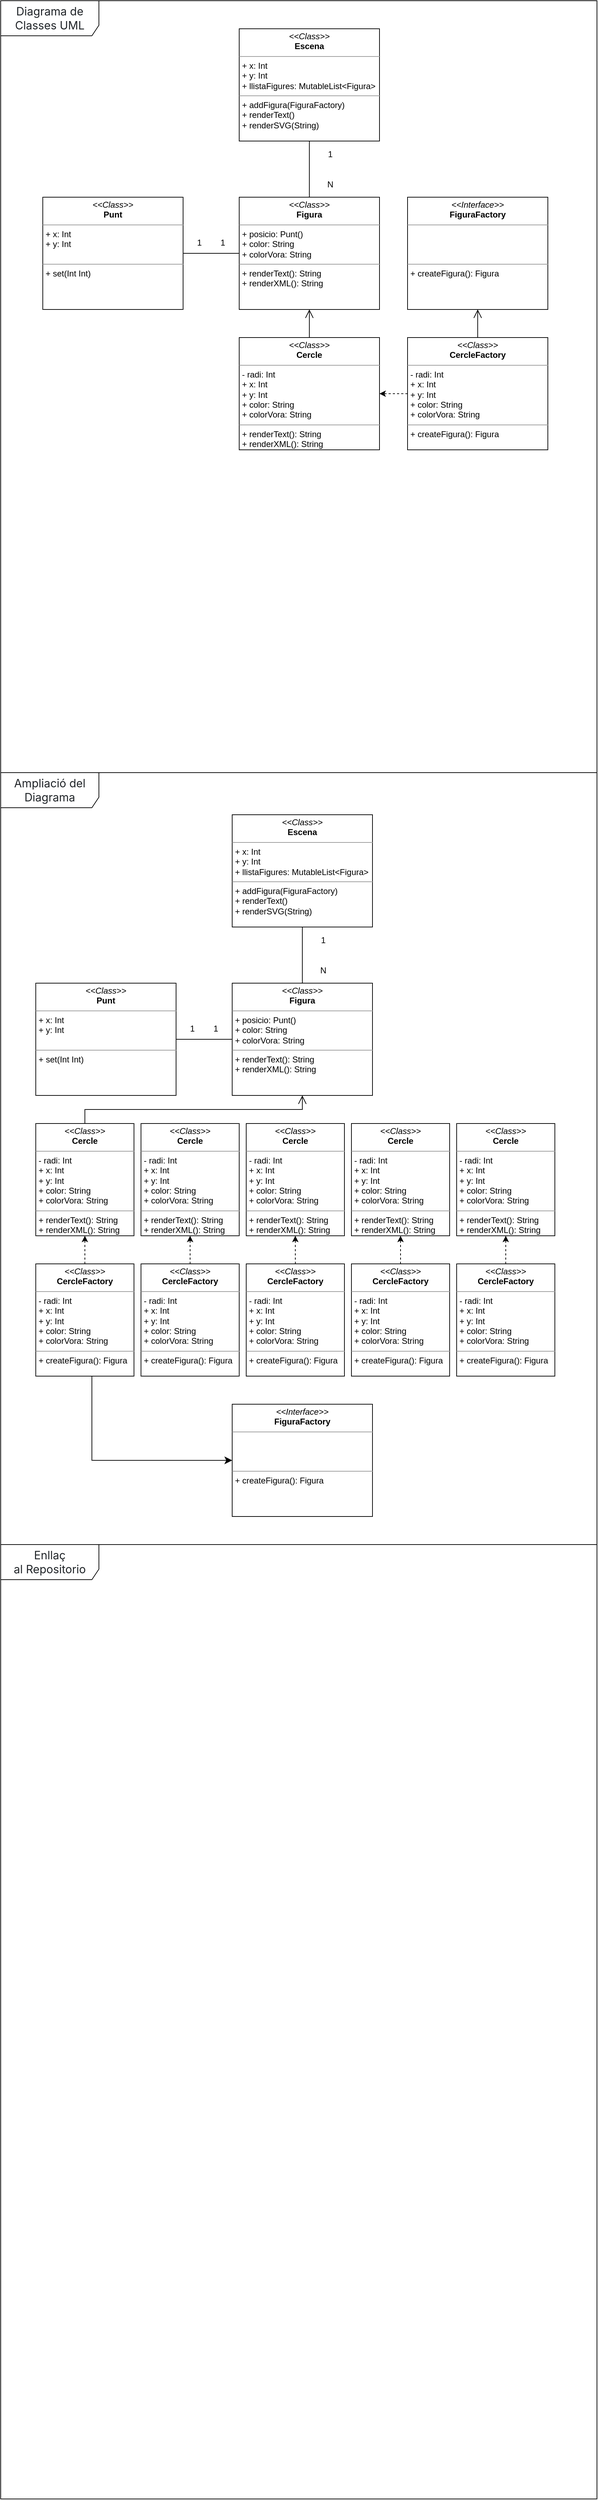 <mxfile version="24.7.17">
  <diagram name="Page-1" id="c4acf3e9-155e-7222-9cf6-157b1a14988f">
    <mxGraphModel dx="1069" dy="1134" grid="1" gridSize="10" guides="0" tooltips="1" connect="1" arrows="1" fold="1" page="1" pageScale="1" pageWidth="850" pageHeight="1100" background="none" math="0" shadow="0">
      <root>
        <mxCell id="0" />
        <mxCell id="1" parent="0" />
        <mxCell id="17acba5748e5396b-1" value="&lt;span style=&quot;font-size: 16px; box-sizing: border-box; caret-color: rgb(33, 37, 41); color: rgb(33, 37, 41); font-family: -apple-system, BlinkMacSystemFont, &amp;quot;Segoe UI&amp;quot;, Roboto, &amp;quot;Helvetica Neue&amp;quot;, Arial, &amp;quot;Noto Sans&amp;quot;, &amp;quot;Liberation Sans&amp;quot;, sans-serif, &amp;quot;Apple Color Emoji&amp;quot;, &amp;quot;Segoe UI Emoji&amp;quot;, &amp;quot;Segoe UI Symbol&amp;quot;, &amp;quot;Noto Color Emoji&amp;quot;; text-align: left;&quot; id=&quot;yui_3_18_1_1_1728143311629_353&quot;&gt;Diagrama de Classes UML&lt;/span&gt;" style="shape=umlFrame;whiteSpace=wrap;html=1;rounded=0;shadow=0;comic=0;labelBackgroundColor=none;strokeWidth=1;fontFamily=Verdana;fontSize=10;align=center;width=140;height=50;" parent="1" vertex="1">
          <mxGeometry width="850" height="1100" as="geometry" />
        </mxCell>
        <mxCell id="5d2195bd80daf111-12" value="&lt;p style=&quot;margin:0px;margin-top:4px;text-align:center;&quot;&gt;&lt;i&gt;&amp;lt;&amp;lt;Class&amp;gt;&amp;gt;&lt;/i&gt;&lt;br&gt;&lt;b&gt;CercleFactory&lt;/b&gt;&lt;/p&gt;&lt;hr size=&quot;1&quot;&gt;&lt;p style=&quot;margin:0px;margin-left:4px;&quot;&gt;- radi: Int&lt;br&gt;+ x: Int&lt;/p&gt;&lt;p style=&quot;margin:0px;margin-left:4px;&quot;&gt;+ y: Int&lt;/p&gt;&lt;p style=&quot;margin:0px;margin-left:4px;&quot;&gt;+ color: String&lt;/p&gt;&lt;p style=&quot;margin:0px;margin-left:4px;&quot;&gt;+ colorVora: String&lt;/p&gt;&lt;hr size=&quot;1&quot;&gt;&lt;p style=&quot;margin:0px;margin-left:4px;&quot;&gt;+ createFigura(): Figura&lt;br&gt;&lt;br&gt;&lt;/p&gt;" style="verticalAlign=top;align=left;overflow=fill;fontSize=12;fontFamily=Helvetica;html=1;rounded=0;shadow=0;comic=0;labelBackgroundColor=none;strokeWidth=1" parent="1" vertex="1">
          <mxGeometry x="580" y="480" width="200" height="160" as="geometry" />
        </mxCell>
        <mxCell id="5d2195bd80daf111-20" value="&lt;p style=&quot;margin:0px;margin-top:4px;text-align:center;&quot;&gt;&lt;i&gt;&amp;lt;&amp;lt;Interface&amp;gt;&amp;gt;&lt;/i&gt;&lt;br&gt;&lt;b&gt;FiguraFactory&lt;/b&gt;&lt;/p&gt;&lt;hr size=&quot;1&quot;&gt;&lt;p style=&quot;margin:0px;margin-left:4px;&quot;&gt;&lt;br&gt;&lt;/p&gt;&lt;p style=&quot;margin:0px;margin-left:4px;&quot;&gt;&lt;br&gt;&lt;/p&gt;&lt;p style=&quot;margin:0px;margin-left:4px;&quot;&gt;&lt;br&gt;&lt;/p&gt;&lt;hr size=&quot;1&quot;&gt;&lt;p style=&quot;margin:0px;margin-left:4px;&quot;&gt;+ createFigura(): Figura&lt;br&gt;&lt;/p&gt;" style="verticalAlign=top;align=left;overflow=fill;fontSize=12;fontFamily=Helvetica;html=1;rounded=0;shadow=0;comic=0;labelBackgroundColor=none;strokeWidth=1" parent="1" vertex="1">
          <mxGeometry x="580" y="280" width="200" height="160" as="geometry" />
        </mxCell>
        <mxCell id="bLPB9Oaj4z80NYOB8CVM-1" value="&lt;p style=&quot;margin:0px;margin-top:4px;text-align:center;&quot;&gt;&lt;i&gt;&amp;lt;&amp;lt;Class&amp;gt;&amp;gt;&lt;/i&gt;&lt;br&gt;&lt;b&gt;Cercle&lt;/b&gt;&lt;/p&gt;&lt;hr size=&quot;1&quot;&gt;&lt;p style=&quot;margin:0px;margin-left:4px;&quot;&gt;- radi: Int&lt;br&gt;+ x: Int&lt;/p&gt;&lt;p style=&quot;margin:0px;margin-left:4px;&quot;&gt;+ y: Int&lt;/p&gt;&lt;p style=&quot;margin:0px;margin-left:4px;&quot;&gt;+ color: String&lt;/p&gt;&lt;p style=&quot;margin:0px;margin-left:4px;&quot;&gt;+ colorVora: String&lt;/p&gt;&lt;hr size=&quot;1&quot;&gt;&lt;p style=&quot;margin:0px;margin-left:4px;&quot;&gt;+ renderText(): String&lt;/p&gt;&lt;p style=&quot;margin:0px;margin-left:4px;&quot;&gt;+ renderXML(): String&lt;br&gt;&lt;br&gt;&lt;/p&gt;" style="verticalAlign=top;align=left;overflow=fill;fontSize=12;fontFamily=Helvetica;html=1;rounded=0;shadow=0;comic=0;labelBackgroundColor=none;strokeWidth=1" vertex="1" parent="1">
          <mxGeometry x="340" y="480" width="200" height="160" as="geometry" />
        </mxCell>
        <mxCell id="bLPB9Oaj4z80NYOB8CVM-2" value="&lt;p style=&quot;margin:0px;margin-top:4px;text-align:center;&quot;&gt;&lt;i&gt;&amp;lt;&amp;lt;Class&amp;gt;&amp;gt;&lt;/i&gt;&lt;br&gt;&lt;b&gt;Figura&lt;/b&gt;&lt;/p&gt;&lt;hr size=&quot;1&quot;&gt;&lt;p style=&quot;margin: 0px 0px 0px 4px;&quot;&gt;+ posicio: Punt()&lt;br&gt;&lt;/p&gt;&lt;p style=&quot;margin: 0px 0px 0px 4px;&quot;&gt;+ color: String&lt;/p&gt;&lt;p style=&quot;margin: 0px 0px 0px 4px;&quot;&gt;+ colorVora: String&lt;/p&gt;&lt;hr size=&quot;1&quot;&gt;&lt;p style=&quot;margin:0px;margin-left:4px;&quot;&gt;+ renderText(): String&lt;br&gt;&lt;/p&gt;&lt;p style=&quot;margin:0px;margin-left:4px;&quot;&gt;+ renderXML(): String&lt;/p&gt;" style="verticalAlign=top;align=left;overflow=fill;fontSize=12;fontFamily=Helvetica;html=1;rounded=0;shadow=0;comic=0;labelBackgroundColor=none;strokeWidth=1" vertex="1" parent="1">
          <mxGeometry x="340" y="280" width="200" height="160" as="geometry" />
        </mxCell>
        <mxCell id="bLPB9Oaj4z80NYOB8CVM-5" value="" style="edgeStyle=orthogonalEdgeStyle;rounded=0;html=1;labelBackgroundColor=none;startFill=0;endArrow=open;endFill=0;endSize=10;fontFamily=Verdana;fontSize=10;entryX=0.5;entryY=1;entryDx=0;entryDy=0;exitX=0.5;exitY=0;exitDx=0;exitDy=0;" edge="1" parent="1" source="bLPB9Oaj4z80NYOB8CVM-1" target="bLPB9Oaj4z80NYOB8CVM-2">
          <mxGeometry width="50" height="50" relative="1" as="geometry">
            <mxPoint x="240" y="240" as="sourcePoint" />
            <mxPoint x="290" y="190" as="targetPoint" />
          </mxGeometry>
        </mxCell>
        <mxCell id="bLPB9Oaj4z80NYOB8CVM-8" value="&lt;p style=&quot;margin:0px;margin-top:4px;text-align:center;&quot;&gt;&lt;i&gt;&amp;lt;&amp;lt;Class&amp;gt;&amp;gt;&lt;/i&gt;&lt;br&gt;&lt;b&gt;Escena&lt;/b&gt;&lt;/p&gt;&lt;hr size=&quot;1&quot;&gt;&lt;p style=&quot;margin: 0px 0px 0px 4px;&quot;&gt;+ x: Int&lt;br&gt;&lt;/p&gt;&lt;p style=&quot;margin: 0px 0px 0px 4px;&quot;&gt;+ y: Int&lt;/p&gt;&lt;p style=&quot;margin: 0px 0px 0px 4px;&quot;&gt;+ llistaFigures: MutableList&amp;lt;Figura&amp;gt;&lt;/p&gt;&lt;hr size=&quot;1&quot;&gt;&lt;p style=&quot;margin:0px;margin-left:4px;&quot;&gt;+ addFigura(FiguraFactory)&lt;br&gt;&lt;/p&gt;&lt;p style=&quot;margin:0px;margin-left:4px;&quot;&gt;+ renderText()&lt;/p&gt;&lt;p style=&quot;margin:0px;margin-left:4px;&quot;&gt;+ renderSVG(String)&lt;/p&gt;" style="verticalAlign=top;align=left;overflow=fill;fontSize=12;fontFamily=Helvetica;html=1;rounded=0;shadow=0;comic=0;labelBackgroundColor=none;strokeWidth=1" vertex="1" parent="1">
          <mxGeometry x="340" y="40" width="200" height="160" as="geometry" />
        </mxCell>
        <mxCell id="bLPB9Oaj4z80NYOB8CVM-9" value="" style="edgeStyle=orthogonalEdgeStyle;rounded=0;html=1;labelBackgroundColor=none;startFill=0;endArrow=open;endFill=0;endSize=10;fontFamily=Verdana;fontSize=10;entryX=0.5;entryY=1;entryDx=0;entryDy=0;exitX=0.5;exitY=0;exitDx=0;exitDy=0;" edge="1" parent="1" source="5d2195bd80daf111-12" target="5d2195bd80daf111-20">
          <mxGeometry width="50" height="50" relative="1" as="geometry">
            <mxPoint x="450" y="450" as="sourcePoint" />
            <mxPoint x="450" y="490" as="targetPoint" />
          </mxGeometry>
        </mxCell>
        <mxCell id="bLPB9Oaj4z80NYOB8CVM-10" value="&lt;p style=&quot;margin:0px;margin-top:4px;text-align:center;&quot;&gt;&lt;i&gt;&amp;lt;&amp;lt;Class&amp;gt;&amp;gt;&lt;/i&gt;&lt;br&gt;&lt;b&gt;Punt&lt;/b&gt;&lt;/p&gt;&lt;hr size=&quot;1&quot;&gt;&lt;p style=&quot;margin: 0px 0px 0px 4px;&quot;&gt;+ x: Int&lt;br&gt;&lt;/p&gt;&lt;p style=&quot;margin: 0px 0px 0px 4px;&quot;&gt;+ y: Int&lt;/p&gt;&lt;p style=&quot;margin: 0px 0px 0px 4px;&quot;&gt;&lt;br&gt;&lt;/p&gt;&lt;hr size=&quot;1&quot;&gt;&lt;p style=&quot;margin:0px;margin-left:4px;&quot;&gt;+ set(Int Int)&lt;br&gt;&lt;/p&gt;" style="verticalAlign=top;align=left;overflow=fill;fontSize=12;fontFamily=Helvetica;html=1;rounded=0;shadow=0;comic=0;labelBackgroundColor=none;strokeWidth=1" vertex="1" parent="1">
          <mxGeometry x="60" y="280" width="200" height="160" as="geometry" />
        </mxCell>
        <mxCell id="bLPB9Oaj4z80NYOB8CVM-13" value="" style="endArrow=none;html=1;rounded=0;entryX=0.5;entryY=0;entryDx=0;entryDy=0;exitX=0.5;exitY=1;exitDx=0;exitDy=0;" edge="1" parent="1" source="bLPB9Oaj4z80NYOB8CVM-8" target="bLPB9Oaj4z80NYOB8CVM-2">
          <mxGeometry width="50" height="50" relative="1" as="geometry">
            <mxPoint x="410" y="710" as="sourcePoint" />
            <mxPoint x="460" y="660" as="targetPoint" />
          </mxGeometry>
        </mxCell>
        <mxCell id="bLPB9Oaj4z80NYOB8CVM-14" value="" style="endArrow=none;html=1;rounded=0;entryX=0;entryY=0.5;entryDx=0;entryDy=0;exitX=1;exitY=0.5;exitDx=0;exitDy=0;" edge="1" parent="1" source="bLPB9Oaj4z80NYOB8CVM-10" target="bLPB9Oaj4z80NYOB8CVM-2">
          <mxGeometry width="50" height="50" relative="1" as="geometry">
            <mxPoint x="310" y="250" as="sourcePoint" />
            <mxPoint x="350" y="330" as="targetPoint" />
          </mxGeometry>
        </mxCell>
        <mxCell id="bLPB9Oaj4z80NYOB8CVM-15" value="" style="endArrow=classic;html=1;rounded=0;entryX=1;entryY=0.5;entryDx=0;entryDy=0;exitX=0;exitY=0.5;exitDx=0;exitDy=0;dashed=1;" edge="1" parent="1" source="5d2195bd80daf111-12" target="bLPB9Oaj4z80NYOB8CVM-1">
          <mxGeometry width="50" height="50" relative="1" as="geometry">
            <mxPoint x="510" y="580" as="sourcePoint" />
            <mxPoint x="560" y="530" as="targetPoint" />
          </mxGeometry>
        </mxCell>
        <mxCell id="bLPB9Oaj4z80NYOB8CVM-16" value="1 &amp;nbsp; &amp;nbsp; &amp;nbsp; &amp;nbsp;1" style="text;html=1;align=center;verticalAlign=middle;whiteSpace=wrap;rounded=0;" vertex="1" parent="1">
          <mxGeometry x="270" y="330" width="60" height="30" as="geometry" />
        </mxCell>
        <mxCell id="bLPB9Oaj4z80NYOB8CVM-17" value="1&lt;div&gt;&lt;br&gt;&lt;/div&gt;&lt;div&gt;&lt;br&gt;&lt;/div&gt;&lt;div&gt;N&lt;/div&gt;" style="text;html=1;align=center;verticalAlign=middle;whiteSpace=wrap;rounded=0;" vertex="1" parent="1">
          <mxGeometry x="440" y="225" width="60" height="30" as="geometry" />
        </mxCell>
        <mxCell id="bLPB9Oaj4z80NYOB8CVM-18" value="&lt;span style=&quot;caret-color: rgb(33, 37, 41); color: rgb(33, 37, 41); font-family: -apple-system, BlinkMacSystemFont, &amp;quot;Segoe UI&amp;quot;, Roboto, &amp;quot;Helvetica Neue&amp;quot;, Arial, &amp;quot;Noto Sans&amp;quot;, &amp;quot;Liberation Sans&amp;quot;, sans-serif, &amp;quot;Apple Color Emoji&amp;quot;, &amp;quot;Segoe UI Emoji&amp;quot;, &amp;quot;Segoe UI Symbol&amp;quot;, &amp;quot;Noto Color Emoji&amp;quot;; font-size: 16px; text-align: left;&quot;&gt;Ampliació del Diagrama&lt;/span&gt;" style="shape=umlFrame;whiteSpace=wrap;html=1;rounded=0;shadow=0;comic=0;labelBackgroundColor=none;strokeWidth=1;fontFamily=Verdana;fontSize=10;align=center;width=140;height=50;" vertex="1" parent="1">
          <mxGeometry y="1100" width="850" height="1100" as="geometry" />
        </mxCell>
        <mxCell id="bLPB9Oaj4z80NYOB8CVM-32" value="&lt;p style=&quot;margin:0px;margin-top:4px;text-align:center;&quot;&gt;&lt;i&gt;&amp;lt;&amp;lt;Class&amp;gt;&amp;gt;&lt;/i&gt;&lt;br&gt;&lt;b&gt;CercleFactory&lt;/b&gt;&lt;/p&gt;&lt;hr size=&quot;1&quot;&gt;&lt;p style=&quot;margin:0px;margin-left:4px;&quot;&gt;- radi: Int&lt;br&gt;+ x: Int&lt;/p&gt;&lt;p style=&quot;margin:0px;margin-left:4px;&quot;&gt;+ y: Int&lt;/p&gt;&lt;p style=&quot;margin:0px;margin-left:4px;&quot;&gt;+ color: String&lt;/p&gt;&lt;p style=&quot;margin:0px;margin-left:4px;&quot;&gt;+ colorVora: String&lt;/p&gt;&lt;hr size=&quot;1&quot;&gt;&lt;p style=&quot;margin:0px;margin-left:4px;&quot;&gt;+ createFigura(): Figura&lt;br&gt;&lt;br&gt;&lt;/p&gt;" style="verticalAlign=top;align=left;overflow=fill;fontSize=12;fontFamily=Helvetica;html=1;rounded=0;shadow=0;comic=0;labelBackgroundColor=none;strokeWidth=1" vertex="1" parent="1">
          <mxGeometry x="50" y="1800" width="140" height="160" as="geometry" />
        </mxCell>
        <mxCell id="bLPB9Oaj4z80NYOB8CVM-33" value="&lt;p style=&quot;margin:0px;margin-top:4px;text-align:center;&quot;&gt;&lt;i&gt;&amp;lt;&amp;lt;Interface&amp;gt;&amp;gt;&lt;/i&gt;&lt;br&gt;&lt;b&gt;FiguraFactory&lt;/b&gt;&lt;/p&gt;&lt;hr size=&quot;1&quot;&gt;&lt;p style=&quot;margin:0px;margin-left:4px;&quot;&gt;&lt;br&gt;&lt;/p&gt;&lt;p style=&quot;margin:0px;margin-left:4px;&quot;&gt;&lt;br&gt;&lt;/p&gt;&lt;p style=&quot;margin:0px;margin-left:4px;&quot;&gt;&lt;br&gt;&lt;/p&gt;&lt;hr size=&quot;1&quot;&gt;&lt;p style=&quot;margin:0px;margin-left:4px;&quot;&gt;+ createFigura(): Figura&lt;br&gt;&lt;/p&gt;" style="verticalAlign=top;align=left;overflow=fill;fontSize=12;fontFamily=Helvetica;html=1;rounded=0;shadow=0;comic=0;labelBackgroundColor=none;strokeWidth=1" vertex="1" parent="1">
          <mxGeometry x="330" y="2000" width="200" height="160" as="geometry" />
        </mxCell>
        <mxCell id="bLPB9Oaj4z80NYOB8CVM-34" value="&lt;p style=&quot;margin:0px;margin-top:4px;text-align:center;&quot;&gt;&lt;i&gt;&amp;lt;&amp;lt;Class&amp;gt;&amp;gt;&lt;/i&gt;&lt;br&gt;&lt;b&gt;Cercle&lt;/b&gt;&lt;/p&gt;&lt;hr size=&quot;1&quot;&gt;&lt;p style=&quot;margin:0px;margin-left:4px;&quot;&gt;- radi: Int&lt;br&gt;+ x: Int&lt;/p&gt;&lt;p style=&quot;margin:0px;margin-left:4px;&quot;&gt;+ y: Int&lt;/p&gt;&lt;p style=&quot;margin:0px;margin-left:4px;&quot;&gt;+ color: String&lt;/p&gt;&lt;p style=&quot;margin:0px;margin-left:4px;&quot;&gt;+ colorVora: String&lt;/p&gt;&lt;hr size=&quot;1&quot;&gt;&lt;p style=&quot;margin:0px;margin-left:4px;&quot;&gt;+ renderText(): String&lt;/p&gt;&lt;p style=&quot;margin:0px;margin-left:4px;&quot;&gt;+ renderXML(): String&lt;br&gt;&lt;br&gt;&lt;/p&gt;" style="verticalAlign=top;align=left;overflow=fill;fontSize=12;fontFamily=Helvetica;html=1;rounded=0;shadow=0;comic=0;labelBackgroundColor=none;strokeWidth=1" vertex="1" parent="1">
          <mxGeometry x="50" y="1600" width="140" height="160" as="geometry" />
        </mxCell>
        <mxCell id="bLPB9Oaj4z80NYOB8CVM-35" value="&lt;p style=&quot;margin:0px;margin-top:4px;text-align:center;&quot;&gt;&lt;i&gt;&amp;lt;&amp;lt;Class&amp;gt;&amp;gt;&lt;/i&gt;&lt;br&gt;&lt;b&gt;Figura&lt;/b&gt;&lt;/p&gt;&lt;hr size=&quot;1&quot;&gt;&lt;p style=&quot;margin: 0px 0px 0px 4px;&quot;&gt;+ posicio: Punt()&lt;br&gt;&lt;/p&gt;&lt;p style=&quot;margin: 0px 0px 0px 4px;&quot;&gt;+ color: String&lt;/p&gt;&lt;p style=&quot;margin: 0px 0px 0px 4px;&quot;&gt;+ colorVora: String&lt;/p&gt;&lt;hr size=&quot;1&quot;&gt;&lt;p style=&quot;margin:0px;margin-left:4px;&quot;&gt;+ renderText(): String&lt;br&gt;&lt;/p&gt;&lt;p style=&quot;margin:0px;margin-left:4px;&quot;&gt;+ renderXML(): String&lt;/p&gt;" style="verticalAlign=top;align=left;overflow=fill;fontSize=12;fontFamily=Helvetica;html=1;rounded=0;shadow=0;comic=0;labelBackgroundColor=none;strokeWidth=1" vertex="1" parent="1">
          <mxGeometry x="330" y="1400" width="200" height="160" as="geometry" />
        </mxCell>
        <mxCell id="bLPB9Oaj4z80NYOB8CVM-36" value="" style="edgeStyle=orthogonalEdgeStyle;rounded=0;html=1;labelBackgroundColor=none;startFill=0;endArrow=open;endFill=0;endSize=10;fontFamily=Verdana;fontSize=10;entryX=0.5;entryY=1;entryDx=0;entryDy=0;exitX=0.5;exitY=0;exitDx=0;exitDy=0;" edge="1" parent="1" source="bLPB9Oaj4z80NYOB8CVM-34" target="bLPB9Oaj4z80NYOB8CVM-35">
          <mxGeometry width="50" height="50" relative="1" as="geometry">
            <mxPoint x="230" y="1360" as="sourcePoint" />
            <mxPoint x="280" y="1310" as="targetPoint" />
          </mxGeometry>
        </mxCell>
        <mxCell id="bLPB9Oaj4z80NYOB8CVM-37" value="&lt;p style=&quot;margin:0px;margin-top:4px;text-align:center;&quot;&gt;&lt;i&gt;&amp;lt;&amp;lt;Class&amp;gt;&amp;gt;&lt;/i&gt;&lt;br&gt;&lt;b&gt;Escena&lt;/b&gt;&lt;/p&gt;&lt;hr size=&quot;1&quot;&gt;&lt;p style=&quot;margin: 0px 0px 0px 4px;&quot;&gt;+ x: Int&lt;br&gt;&lt;/p&gt;&lt;p style=&quot;margin: 0px 0px 0px 4px;&quot;&gt;+ y: Int&lt;/p&gt;&lt;p style=&quot;margin: 0px 0px 0px 4px;&quot;&gt;+ llistaFigures: MutableList&amp;lt;Figura&amp;gt;&lt;/p&gt;&lt;hr size=&quot;1&quot;&gt;&lt;p style=&quot;margin:0px;margin-left:4px;&quot;&gt;+ addFigura(FiguraFactory)&lt;br&gt;&lt;/p&gt;&lt;p style=&quot;margin:0px;margin-left:4px;&quot;&gt;+ renderText()&lt;/p&gt;&lt;p style=&quot;margin:0px;margin-left:4px;&quot;&gt;+ renderSVG(String)&lt;/p&gt;" style="verticalAlign=top;align=left;overflow=fill;fontSize=12;fontFamily=Helvetica;html=1;rounded=0;shadow=0;comic=0;labelBackgroundColor=none;strokeWidth=1" vertex="1" parent="1">
          <mxGeometry x="330" y="1160" width="200" height="160" as="geometry" />
        </mxCell>
        <mxCell id="bLPB9Oaj4z80NYOB8CVM-39" value="&lt;p style=&quot;margin:0px;margin-top:4px;text-align:center;&quot;&gt;&lt;i&gt;&amp;lt;&amp;lt;Class&amp;gt;&amp;gt;&lt;/i&gt;&lt;br&gt;&lt;b&gt;Punt&lt;/b&gt;&lt;/p&gt;&lt;hr size=&quot;1&quot;&gt;&lt;p style=&quot;margin: 0px 0px 0px 4px;&quot;&gt;+ x: Int&lt;br&gt;&lt;/p&gt;&lt;p style=&quot;margin: 0px 0px 0px 4px;&quot;&gt;+ y: Int&lt;/p&gt;&lt;p style=&quot;margin: 0px 0px 0px 4px;&quot;&gt;&lt;br&gt;&lt;/p&gt;&lt;hr size=&quot;1&quot;&gt;&lt;p style=&quot;margin:0px;margin-left:4px;&quot;&gt;+ set(Int Int)&lt;br&gt;&lt;/p&gt;" style="verticalAlign=top;align=left;overflow=fill;fontSize=12;fontFamily=Helvetica;html=1;rounded=0;shadow=0;comic=0;labelBackgroundColor=none;strokeWidth=1" vertex="1" parent="1">
          <mxGeometry x="50" y="1400" width="200" height="160" as="geometry" />
        </mxCell>
        <mxCell id="bLPB9Oaj4z80NYOB8CVM-40" value="" style="endArrow=none;html=1;rounded=0;entryX=0.5;entryY=0;entryDx=0;entryDy=0;exitX=0.5;exitY=1;exitDx=0;exitDy=0;" edge="1" parent="1" source="bLPB9Oaj4z80NYOB8CVM-37" target="bLPB9Oaj4z80NYOB8CVM-35">
          <mxGeometry width="50" height="50" relative="1" as="geometry">
            <mxPoint x="400" y="1830" as="sourcePoint" />
            <mxPoint x="450" y="1780" as="targetPoint" />
          </mxGeometry>
        </mxCell>
        <mxCell id="bLPB9Oaj4z80NYOB8CVM-41" value="" style="endArrow=none;html=1;rounded=0;entryX=0;entryY=0.5;entryDx=0;entryDy=0;exitX=1;exitY=0.5;exitDx=0;exitDy=0;" edge="1" parent="1" source="bLPB9Oaj4z80NYOB8CVM-39" target="bLPB9Oaj4z80NYOB8CVM-35">
          <mxGeometry width="50" height="50" relative="1" as="geometry">
            <mxPoint x="300" y="1370" as="sourcePoint" />
            <mxPoint x="340" y="1450" as="targetPoint" />
          </mxGeometry>
        </mxCell>
        <mxCell id="bLPB9Oaj4z80NYOB8CVM-42" value="" style="endArrow=classic;html=1;rounded=0;entryX=0.5;entryY=1;entryDx=0;entryDy=0;exitX=0.5;exitY=0;exitDx=0;exitDy=0;dashed=1;" edge="1" parent="1" source="bLPB9Oaj4z80NYOB8CVM-32" target="bLPB9Oaj4z80NYOB8CVM-34">
          <mxGeometry width="50" height="50" relative="1" as="geometry">
            <mxPoint x="500" y="1700" as="sourcePoint" />
            <mxPoint x="550" y="1650" as="targetPoint" />
          </mxGeometry>
        </mxCell>
        <mxCell id="bLPB9Oaj4z80NYOB8CVM-43" value="1 &amp;nbsp; &amp;nbsp; &amp;nbsp; &amp;nbsp;1" style="text;html=1;align=center;verticalAlign=middle;whiteSpace=wrap;rounded=0;" vertex="1" parent="1">
          <mxGeometry x="260" y="1450" width="60" height="30" as="geometry" />
        </mxCell>
        <mxCell id="bLPB9Oaj4z80NYOB8CVM-44" value="1&lt;div&gt;&lt;br&gt;&lt;/div&gt;&lt;div&gt;&lt;br&gt;&lt;/div&gt;&lt;div&gt;N&lt;/div&gt;" style="text;html=1;align=center;verticalAlign=middle;whiteSpace=wrap;rounded=0;" vertex="1" parent="1">
          <mxGeometry x="430" y="1345" width="60" height="30" as="geometry" />
        </mxCell>
        <mxCell id="bLPB9Oaj4z80NYOB8CVM-47" value="&lt;p style=&quot;margin:0px;margin-top:4px;text-align:center;&quot;&gt;&lt;i&gt;&amp;lt;&amp;lt;Class&amp;gt;&amp;gt;&lt;/i&gt;&lt;br&gt;&lt;b&gt;Cercle&lt;/b&gt;&lt;/p&gt;&lt;hr size=&quot;1&quot;&gt;&lt;p style=&quot;margin:0px;margin-left:4px;&quot;&gt;- radi: Int&lt;br&gt;+ x: Int&lt;/p&gt;&lt;p style=&quot;margin:0px;margin-left:4px;&quot;&gt;+ y: Int&lt;/p&gt;&lt;p style=&quot;margin:0px;margin-left:4px;&quot;&gt;+ color: String&lt;/p&gt;&lt;p style=&quot;margin:0px;margin-left:4px;&quot;&gt;+ colorVora: String&lt;/p&gt;&lt;hr size=&quot;1&quot;&gt;&lt;p style=&quot;margin:0px;margin-left:4px;&quot;&gt;+ renderText(): String&lt;/p&gt;&lt;p style=&quot;margin:0px;margin-left:4px;&quot;&gt;+ renderXML(): String&lt;br&gt;&lt;br&gt;&lt;/p&gt;" style="verticalAlign=top;align=left;overflow=fill;fontSize=12;fontFamily=Helvetica;html=1;rounded=0;shadow=0;comic=0;labelBackgroundColor=none;strokeWidth=1" vertex="1" parent="1">
          <mxGeometry x="200" y="1600" width="140" height="160" as="geometry" />
        </mxCell>
        <mxCell id="bLPB9Oaj4z80NYOB8CVM-48" value="&lt;p style=&quot;margin:0px;margin-top:4px;text-align:center;&quot;&gt;&lt;i&gt;&amp;lt;&amp;lt;Class&amp;gt;&amp;gt;&lt;/i&gt;&lt;br&gt;&lt;b&gt;Cercle&lt;/b&gt;&lt;/p&gt;&lt;hr size=&quot;1&quot;&gt;&lt;p style=&quot;margin:0px;margin-left:4px;&quot;&gt;- radi: Int&lt;br&gt;+ x: Int&lt;/p&gt;&lt;p style=&quot;margin:0px;margin-left:4px;&quot;&gt;+ y: Int&lt;/p&gt;&lt;p style=&quot;margin:0px;margin-left:4px;&quot;&gt;+ color: String&lt;/p&gt;&lt;p style=&quot;margin:0px;margin-left:4px;&quot;&gt;+ colorVora: String&lt;/p&gt;&lt;hr size=&quot;1&quot;&gt;&lt;p style=&quot;margin:0px;margin-left:4px;&quot;&gt;+ renderText(): String&lt;/p&gt;&lt;p style=&quot;margin:0px;margin-left:4px;&quot;&gt;+ renderXML(): String&lt;br&gt;&lt;br&gt;&lt;/p&gt;" style="verticalAlign=top;align=left;overflow=fill;fontSize=12;fontFamily=Helvetica;html=1;rounded=0;shadow=0;comic=0;labelBackgroundColor=none;strokeWidth=1" vertex="1" parent="1">
          <mxGeometry x="350" y="1600" width="140" height="160" as="geometry" />
        </mxCell>
        <mxCell id="bLPB9Oaj4z80NYOB8CVM-49" value="&lt;p style=&quot;margin:0px;margin-top:4px;text-align:center;&quot;&gt;&lt;i&gt;&amp;lt;&amp;lt;Class&amp;gt;&amp;gt;&lt;/i&gt;&lt;br&gt;&lt;b&gt;Cercle&lt;/b&gt;&lt;/p&gt;&lt;hr size=&quot;1&quot;&gt;&lt;p style=&quot;margin:0px;margin-left:4px;&quot;&gt;- radi: Int&lt;br&gt;+ x: Int&lt;/p&gt;&lt;p style=&quot;margin:0px;margin-left:4px;&quot;&gt;+ y: Int&lt;/p&gt;&lt;p style=&quot;margin:0px;margin-left:4px;&quot;&gt;+ color: String&lt;/p&gt;&lt;p style=&quot;margin:0px;margin-left:4px;&quot;&gt;+ colorVora: String&lt;/p&gt;&lt;hr size=&quot;1&quot;&gt;&lt;p style=&quot;margin:0px;margin-left:4px;&quot;&gt;+ renderText(): String&lt;/p&gt;&lt;p style=&quot;margin:0px;margin-left:4px;&quot;&gt;+ renderXML(): String&lt;br&gt;&lt;br&gt;&lt;/p&gt;" style="verticalAlign=top;align=left;overflow=fill;fontSize=12;fontFamily=Helvetica;html=1;rounded=0;shadow=0;comic=0;labelBackgroundColor=none;strokeWidth=1" vertex="1" parent="1">
          <mxGeometry x="500" y="1600" width="140" height="160" as="geometry" />
        </mxCell>
        <mxCell id="bLPB9Oaj4z80NYOB8CVM-51" value="&lt;p style=&quot;margin:0px;margin-top:4px;text-align:center;&quot;&gt;&lt;i&gt;&amp;lt;&amp;lt;Class&amp;gt;&amp;gt;&lt;/i&gt;&lt;br&gt;&lt;b&gt;CercleFactory&lt;/b&gt;&lt;/p&gt;&lt;hr size=&quot;1&quot;&gt;&lt;p style=&quot;margin:0px;margin-left:4px;&quot;&gt;- radi: Int&lt;br&gt;+ x: Int&lt;/p&gt;&lt;p style=&quot;margin:0px;margin-left:4px;&quot;&gt;+ y: Int&lt;/p&gt;&lt;p style=&quot;margin:0px;margin-left:4px;&quot;&gt;+ color: String&lt;/p&gt;&lt;p style=&quot;margin:0px;margin-left:4px;&quot;&gt;+ colorVora: String&lt;/p&gt;&lt;hr size=&quot;1&quot;&gt;&lt;p style=&quot;margin:0px;margin-left:4px;&quot;&gt;+ createFigura(): Figura&lt;br&gt;&lt;br&gt;&lt;/p&gt;" style="verticalAlign=top;align=left;overflow=fill;fontSize=12;fontFamily=Helvetica;html=1;rounded=0;shadow=0;comic=0;labelBackgroundColor=none;strokeWidth=1" vertex="1" parent="1">
          <mxGeometry x="200" y="1800" width="140" height="160" as="geometry" />
        </mxCell>
        <mxCell id="bLPB9Oaj4z80NYOB8CVM-52" value="" style="endArrow=classic;html=1;rounded=0;entryX=0.5;entryY=1;entryDx=0;entryDy=0;exitX=0.5;exitY=0;exitDx=0;exitDy=0;dashed=1;" edge="1" parent="1" source="bLPB9Oaj4z80NYOB8CVM-51" target="bLPB9Oaj4z80NYOB8CVM-47">
          <mxGeometry width="50" height="50" relative="1" as="geometry">
            <mxPoint x="700" y="1700" as="sourcePoint" />
            <mxPoint x="330" y="1760" as="targetPoint" />
          </mxGeometry>
        </mxCell>
        <mxCell id="bLPB9Oaj4z80NYOB8CVM-53" value="&lt;p style=&quot;margin:0px;margin-top:4px;text-align:center;&quot;&gt;&lt;i&gt;&amp;lt;&amp;lt;Class&amp;gt;&amp;gt;&lt;/i&gt;&lt;br&gt;&lt;b&gt;CercleFactory&lt;/b&gt;&lt;/p&gt;&lt;hr size=&quot;1&quot;&gt;&lt;p style=&quot;margin:0px;margin-left:4px;&quot;&gt;- radi: Int&lt;br&gt;+ x: Int&lt;/p&gt;&lt;p style=&quot;margin:0px;margin-left:4px;&quot;&gt;+ y: Int&lt;/p&gt;&lt;p style=&quot;margin:0px;margin-left:4px;&quot;&gt;+ color: String&lt;/p&gt;&lt;p style=&quot;margin:0px;margin-left:4px;&quot;&gt;+ colorVora: String&lt;/p&gt;&lt;hr size=&quot;1&quot;&gt;&lt;p style=&quot;margin:0px;margin-left:4px;&quot;&gt;+ createFigura(): Figura&lt;br&gt;&lt;br&gt;&lt;/p&gt;" style="verticalAlign=top;align=left;overflow=fill;fontSize=12;fontFamily=Helvetica;html=1;rounded=0;shadow=0;comic=0;labelBackgroundColor=none;strokeWidth=1" vertex="1" parent="1">
          <mxGeometry x="350" y="1800" width="140" height="160" as="geometry" />
        </mxCell>
        <mxCell id="bLPB9Oaj4z80NYOB8CVM-54" value="" style="endArrow=classic;html=1;rounded=0;entryX=0.5;entryY=1;entryDx=0;entryDy=0;exitX=0.5;exitY=0;exitDx=0;exitDy=0;dashed=1;" edge="1" parent="1" source="bLPB9Oaj4z80NYOB8CVM-53" target="bLPB9Oaj4z80NYOB8CVM-48">
          <mxGeometry width="50" height="50" relative="1" as="geometry">
            <mxPoint x="900" y="1700" as="sourcePoint" />
            <mxPoint x="530" y="1760" as="targetPoint" />
          </mxGeometry>
        </mxCell>
        <mxCell id="bLPB9Oaj4z80NYOB8CVM-55" value="&lt;p style=&quot;margin:0px;margin-top:4px;text-align:center;&quot;&gt;&lt;i&gt;&amp;lt;&amp;lt;Class&amp;gt;&amp;gt;&lt;/i&gt;&lt;br&gt;&lt;b&gt;CercleFactory&lt;/b&gt;&lt;/p&gt;&lt;hr size=&quot;1&quot;&gt;&lt;p style=&quot;margin:0px;margin-left:4px;&quot;&gt;- radi: Int&lt;br&gt;+ x: Int&lt;/p&gt;&lt;p style=&quot;margin:0px;margin-left:4px;&quot;&gt;+ y: Int&lt;/p&gt;&lt;p style=&quot;margin:0px;margin-left:4px;&quot;&gt;+ color: String&lt;/p&gt;&lt;p style=&quot;margin:0px;margin-left:4px;&quot;&gt;+ colorVora: String&lt;/p&gt;&lt;hr size=&quot;1&quot;&gt;&lt;p style=&quot;margin:0px;margin-left:4px;&quot;&gt;+ createFigura(): Figura&lt;br&gt;&lt;br&gt;&lt;/p&gt;" style="verticalAlign=top;align=left;overflow=fill;fontSize=12;fontFamily=Helvetica;html=1;rounded=0;shadow=0;comic=0;labelBackgroundColor=none;strokeWidth=1" vertex="1" parent="1">
          <mxGeometry x="500" y="1800" width="140" height="160" as="geometry" />
        </mxCell>
        <mxCell id="bLPB9Oaj4z80NYOB8CVM-56" value="" style="endArrow=classic;html=1;rounded=0;entryX=0.5;entryY=1;entryDx=0;entryDy=0;exitX=0.5;exitY=0;exitDx=0;exitDy=0;dashed=1;" edge="1" parent="1" source="bLPB9Oaj4z80NYOB8CVM-55" target="bLPB9Oaj4z80NYOB8CVM-49">
          <mxGeometry width="50" height="50" relative="1" as="geometry">
            <mxPoint x="1100" y="1700" as="sourcePoint" />
            <mxPoint x="730" y="1760" as="targetPoint" />
          </mxGeometry>
        </mxCell>
        <mxCell id="bLPB9Oaj4z80NYOB8CVM-60" value="" style="edgeStyle=elbowEdgeStyle;elbow=horizontal;endArrow=classic;html=1;curved=0;rounded=0;endSize=8;startSize=8;exitX=0.5;exitY=1;exitDx=0;exitDy=0;entryX=0;entryY=0.5;entryDx=0;entryDy=0;" edge="1" parent="1" source="bLPB9Oaj4z80NYOB8CVM-32" target="bLPB9Oaj4z80NYOB8CVM-33">
          <mxGeometry width="50" height="50" relative="1" as="geometry">
            <mxPoint x="370" y="1760" as="sourcePoint" />
            <mxPoint x="420" y="1710" as="targetPoint" />
            <Array as="points">
              <mxPoint x="130" y="2020" />
            </Array>
          </mxGeometry>
        </mxCell>
        <mxCell id="bLPB9Oaj4z80NYOB8CVM-62" value="&lt;p style=&quot;margin:0px;margin-top:4px;text-align:center;&quot;&gt;&lt;i&gt;&amp;lt;&amp;lt;Class&amp;gt;&amp;gt;&lt;/i&gt;&lt;br&gt;&lt;b&gt;Cercle&lt;/b&gt;&lt;/p&gt;&lt;hr size=&quot;1&quot;&gt;&lt;p style=&quot;margin:0px;margin-left:4px;&quot;&gt;- radi: Int&lt;br&gt;+ x: Int&lt;/p&gt;&lt;p style=&quot;margin:0px;margin-left:4px;&quot;&gt;+ y: Int&lt;/p&gt;&lt;p style=&quot;margin:0px;margin-left:4px;&quot;&gt;+ color: String&lt;/p&gt;&lt;p style=&quot;margin:0px;margin-left:4px;&quot;&gt;+ colorVora: String&lt;/p&gt;&lt;hr size=&quot;1&quot;&gt;&lt;p style=&quot;margin:0px;margin-left:4px;&quot;&gt;+ renderText(): String&lt;/p&gt;&lt;p style=&quot;margin:0px;margin-left:4px;&quot;&gt;+ renderXML(): String&lt;br&gt;&lt;br&gt;&lt;/p&gt;" style="verticalAlign=top;align=left;overflow=fill;fontSize=12;fontFamily=Helvetica;html=1;rounded=0;shadow=0;comic=0;labelBackgroundColor=none;strokeWidth=1" vertex="1" parent="1">
          <mxGeometry x="650" y="1600" width="140" height="160" as="geometry" />
        </mxCell>
        <mxCell id="bLPB9Oaj4z80NYOB8CVM-63" value="&lt;p style=&quot;margin:0px;margin-top:4px;text-align:center;&quot;&gt;&lt;i&gt;&amp;lt;&amp;lt;Class&amp;gt;&amp;gt;&lt;/i&gt;&lt;br&gt;&lt;b&gt;CercleFactory&lt;/b&gt;&lt;/p&gt;&lt;hr size=&quot;1&quot;&gt;&lt;p style=&quot;margin:0px;margin-left:4px;&quot;&gt;- radi: Int&lt;br&gt;+ x: Int&lt;/p&gt;&lt;p style=&quot;margin:0px;margin-left:4px;&quot;&gt;+ y: Int&lt;/p&gt;&lt;p style=&quot;margin:0px;margin-left:4px;&quot;&gt;+ color: String&lt;/p&gt;&lt;p style=&quot;margin:0px;margin-left:4px;&quot;&gt;+ colorVora: String&lt;/p&gt;&lt;hr size=&quot;1&quot;&gt;&lt;p style=&quot;margin:0px;margin-left:4px;&quot;&gt;+ createFigura(): Figura&lt;br&gt;&lt;br&gt;&lt;/p&gt;" style="verticalAlign=top;align=left;overflow=fill;fontSize=12;fontFamily=Helvetica;html=1;rounded=0;shadow=0;comic=0;labelBackgroundColor=none;strokeWidth=1" vertex="1" parent="1">
          <mxGeometry x="650" y="1800" width="140" height="160" as="geometry" />
        </mxCell>
        <mxCell id="bLPB9Oaj4z80NYOB8CVM-64" value="" style="endArrow=classic;html=1;rounded=0;entryX=0.5;entryY=1;entryDx=0;entryDy=0;exitX=0.5;exitY=0;exitDx=0;exitDy=0;dashed=1;" edge="1" parent="1" source="bLPB9Oaj4z80NYOB8CVM-63" target="bLPB9Oaj4z80NYOB8CVM-62">
          <mxGeometry width="50" height="50" relative="1" as="geometry">
            <mxPoint x="1260" y="1700" as="sourcePoint" />
            <mxPoint x="890" y="1760" as="targetPoint" />
          </mxGeometry>
        </mxCell>
        <mxCell id="bLPB9Oaj4z80NYOB8CVM-65" value="&lt;span style=&quot;caret-color: rgb(33, 37, 41); color: rgb(33, 37, 41); font-family: -apple-system, BlinkMacSystemFont, &amp;quot;Segoe UI&amp;quot;, Roboto, &amp;quot;Helvetica Neue&amp;quot;, Arial, &amp;quot;Noto Sans&amp;quot;, &amp;quot;Liberation Sans&amp;quot;, sans-serif, &amp;quot;Apple Color Emoji&amp;quot;, &amp;quot;Segoe UI Emoji&amp;quot;, &amp;quot;Segoe UI Symbol&amp;quot;, &amp;quot;Noto Color Emoji&amp;quot;; font-size: 16px; text-align: left;&quot;&gt;Enllaç al&amp;nbsp;&lt;/span&gt;&lt;font size=&quot;3&quot; face=&quot;-apple-system, BlinkMacSystemFont, Segoe UI, Roboto, Helvetica Neue, Arial, Noto Sans, Liberation Sans, sans-serif, Apple Color Emoji, Segoe UI Emoji, Segoe UI Symbol, Noto Color Emoji&quot; color=&quot;#212529&quot;&gt;&lt;span style=&quot;caret-color: rgb(33, 37, 41);&quot;&gt;Repositorio&lt;/span&gt;&lt;/font&gt;" style="shape=umlFrame;whiteSpace=wrap;html=1;rounded=0;shadow=0;comic=0;labelBackgroundColor=none;strokeWidth=1;fontFamily=Verdana;fontSize=10;align=center;width=140;height=50;" vertex="1" parent="1">
          <mxGeometry y="2200" width="850" height="1360" as="geometry" />
        </mxCell>
      </root>
    </mxGraphModel>
  </diagram>
</mxfile>
